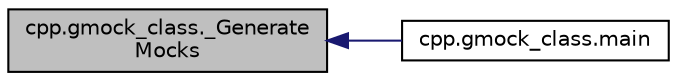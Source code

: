 digraph "cpp.gmock_class._GenerateMocks"
{
  edge [fontname="Helvetica",fontsize="10",labelfontname="Helvetica",labelfontsize="10"];
  node [fontname="Helvetica",fontsize="10",shape=record];
  rankdir="LR";
  Node6 [label="cpp.gmock_class._Generate\lMocks",height=0.2,width=0.4,color="black", fillcolor="grey75", style="filled", fontcolor="black"];
  Node6 -> Node7 [dir="back",color="midnightblue",fontsize="10",style="solid",fontname="Helvetica"];
  Node7 [label="cpp.gmock_class.main",height=0.2,width=0.4,color="black", fillcolor="white", style="filled",URL="$d9/d4e/namespacecpp_1_1gmock__class.html#a8f99cfdd2b4f0a547d6585b1de78bac0"];
}
